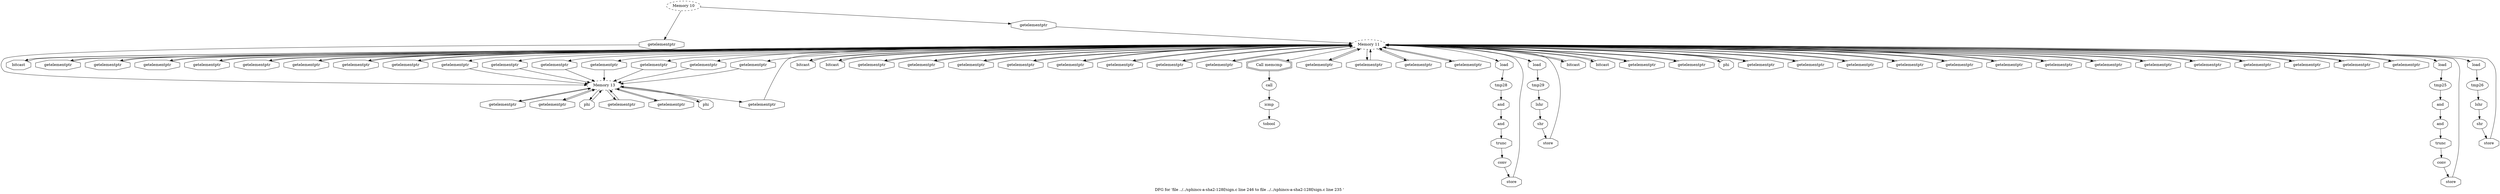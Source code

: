 digraph "DFG for 'file ../../sphincs-a-sha2-128f/sign.c line 246 to file ../../sphincs-a-sha2-128f/sign.c line 235 '  "{
label="DFG for 'file ../../sphincs-a-sha2-128f/sign.c line 246 to file ../../sphincs-a-sha2-128f/sign.c line 235 ' ";
node_495[shape=ellipse,style=dashed,label="Memory 11"]
node_543[shape=octagon,style=solid,label="bitcast"]
"node_495"->"node_543"
node_546[shape=octagon,style=solid,label="getelementptr"]
"node_495"->"node_546"
node_544[shape=octagon,style=solid,label="getelementptr"]
"node_495"->"node_544"
node_549[shape=octagon,style=solid,label="getelementptr"]
"node_495"->"node_549"
node_550[shape=octagon,style=solid,label="getelementptr"]
"node_495"->"node_550"
node_551[shape=octagon,style=solid,label="getelementptr"]
"node_495"->"node_551"
node_545[shape=octagon,style=solid,label="getelementptr"]
"node_495"->"node_545"
node_547[shape=octagon,style=solid,label="getelementptr"]
"node_495"->"node_547"
node_548[shape=octagon,style=solid,label="getelementptr"]
"node_495"->"node_548"
node_502[shape=octagon,style=solid,label="getelementptr"]
"node_495"->"node_502"
node_503[shape=octagon,style=solid,label="bitcast"]
"node_495"->"node_503"
node_504[shape=octagon,style=solid,label="bitcast"]
"node_495"->"node_504"
node_505[shape=octagon,style=solid,label="getelementptr"]
"node_495"->"node_505"
node_506[shape=octagon,style=solid,label="getelementptr"]
"node_495"->"node_506"
node_507[shape=octagon,style=solid,label="getelementptr"]
"node_495"->"node_507"
node_508[shape=octagon,style=solid,label="getelementptr"]
"node_495"->"node_508"
node_509[shape=octagon,style=solid,label="getelementptr"]
"node_495"->"node_509"
node_511[shape=octagon,style=solid,label="getelementptr"]
"node_495"->"node_511"
node_512[shape=octagon,style=solid,label="getelementptr"]
"node_495"->"node_512"
node_516[shape=octagon,style=solid,label="getelementptr"]
"node_495"->"node_516"
node_517[shape=octagon,style=solid,label="getelementptr"]
"node_495"->"node_517"
node_519[shape=doubleoctagon,style=solid,label="Call memcmp"]
"node_495"->"node_519"
node_520[shape=octagon,style=solid,label="getelementptr"]
"node_495"->"node_520"
node_521[shape=octagon,style=solid,label="getelementptr"]
"node_495"->"node_521"
node_522[shape=octagon,style=solid,label="getelementptr"]
"node_495"->"node_522"
node_523[shape=octagon,style=solid,label="getelementptr"]
"node_495"->"node_523"
node_524[shape=octagon,style=solid,label="getelementptr"]
"node_495"->"node_524"
node_525[shape=octagon,style=solid,label="getelementptr"]
"node_495"->"node_525"
node_526[shape=octagon,style=solid,label="getelementptr"]
"node_495"->"node_526"
node_528[shape=octagon,style=solid,label="getelementptr"]
"node_495"->"node_528"
node_529[shape=octagon,style=solid,label="getelementptr"]
"node_495"->"node_529"
node_531[shape=octagon,style=solid,label="load"]
"node_495"->"node_531"
node_538[shape=octagon,style=solid,label="load"]
"node_495"->"node_538"
node_541[shape=octagon,style=solid,label="bitcast"]
"node_495"->"node_541"
node_542[shape=octagon,style=solid,label="bitcast"]
"node_495"->"node_542"
node_552[shape=octagon,style=solid,label="getelementptr"]
"node_495"->"node_552"
node_553[shape=octagon,style=solid,label="getelementptr"]
"node_495"->"node_553"
node_554[shape=octagon,style=solid,label="phi"]
"node_495"->"node_554"
node_555[shape=octagon,style=solid,label="getelementptr"]
"node_495"->"node_555"
node_556[shape=octagon,style=solid,label="getelementptr"]
"node_495"->"node_556"
node_557[shape=octagon,style=solid,label="getelementptr"]
"node_495"->"node_557"
node_558[shape=octagon,style=solid,label="getelementptr"]
"node_495"->"node_558"
node_559[shape=octagon,style=solid,label="getelementptr"]
"node_495"->"node_559"
node_560[shape=octagon,style=solid,label="getelementptr"]
"node_495"->"node_560"
node_561[shape=octagon,style=solid,label="getelementptr"]
"node_495"->"node_561"
node_562[shape=octagon,style=solid,label="getelementptr"]
"node_495"->"node_562"
node_563[shape=octagon,style=solid,label="getelementptr"]
"node_495"->"node_563"
node_564[shape=octagon,style=solid,label="getelementptr"]
"node_495"->"node_564"
node_565[shape=octagon,style=solid,label="getelementptr"]
"node_495"->"node_565"
node_566[shape=octagon,style=solid,label="getelementptr"]
"node_495"->"node_566"
node_567[shape=octagon,style=solid,label="getelementptr"]
"node_495"->"node_567"
node_568[shape=octagon,style=solid,label="getelementptr"]
"node_495"->"node_568"
node_570[shape=octagon,style=solid,label="load"]
"node_495"->"node_570"
node_577[shape=octagon,style=solid,label="load"]
"node_495"->"node_577"
"node_543"->"node_495"
node_496[shape=ellipse,style=dashed,label="Memory 13"]
node_510[shape=octagon,style=solid,label="getelementptr"]
"node_496"->"node_510"
node_513[shape=octagon,style=solid,label="getelementptr"]
"node_496"->"node_513"
node_514[shape=octagon,style=solid,label="phi"]
"node_496"->"node_514"
node_515[shape=octagon,style=solid,label="getelementptr"]
"node_496"->"node_515"
node_527[shape=octagon,style=solid,label="getelementptr"]
"node_496"->"node_527"
node_540[shape=octagon,style=solid,label="getelementptr"]
"node_496"->"node_540"
node_583[shape=octagon,style=solid,label="phi"]
"node_496"->"node_583"
"node_546"->"node_495"
"node_544"->"node_495"
"node_549"->"node_495"
"node_550"->"node_495"
"node_551"->"node_495"
"node_545"->"node_495"
"node_547"->"node_495"
"node_548"->"node_495"
node_497[shape=octagon,style=solid,label="getelementptr"]
"node_497"->"node_495"
node_498[shape=ellipse,style=dashed,label="Memory 10"]
"node_498"->"node_497"
node_499[shape=octagon,style=solid,label="getelementptr"]
"node_498"->"node_499"
"node_499"->"node_496"
node_500[shape=octagon,style=solid,label="lshr"]
node_539[shape=ellipse,style=solid,label="shr"]
"node_500"->"node_539"
node_501[shape=octagon,style=solid,label="store"]
"node_501"->"node_495"
"node_502"->"node_496"
"node_503"->"node_495"
"node_504"->"node_495"
"node_505"->"node_495"
"node_506"->"node_495"
"node_507"->"node_495"
"node_508"->"node_495"
"node_509"->"node_495"
"node_510"->"node_496"
"node_511"->"node_495"
"node_512"->"node_495"
"node_513"->"node_496"
"node_514"->"node_496"
"node_515"->"node_496"
"node_516"->"node_496"
"node_517"->"node_495"
node_518[shape=ellipse,style=solid,label="call"]
node_582[shape=octagon,style=solid,label="icmp"]
"node_518"->"node_582"
"node_519"->"node_518"
"node_520"->"node_495"
"node_521"->"node_495"
"node_522"->"node_495"
"node_523"->"node_495"
"node_524"->"node_496"
"node_525"->"node_496"
"node_526"->"node_496"
"node_527"->"node_496"
"node_528"->"node_496"
"node_529"->"node_496"
node_530[shape=ellipse,style=solid,label="tmp28"]
node_533[shape=octagon,style=solid,label="and"]
"node_530"->"node_533"
"node_531"->"node_530"
node_532[shape=ellipse,style=solid,label="and"]
node_535[shape=octagon,style=solid,label="trunc"]
"node_532"->"node_535"
"node_533"->"node_532"
node_534[shape=ellipse,style=solid,label="conv"]
node_536[shape=octagon,style=solid,label="store"]
"node_534"->"node_536"
"node_535"->"node_534"
"node_536"->"node_495"
node_537[shape=ellipse,style=solid,label="tmp29"]
"node_537"->"node_500"
"node_538"->"node_537"
"node_539"->"node_501"
"node_540"->"node_495"
"node_541"->"node_495"
"node_542"->"node_495"
"node_552"->"node_495"
"node_553"->"node_495"
"node_554"->"node_495"
"node_555"->"node_495"
"node_556"->"node_495"
"node_557"->"node_495"
"node_558"->"node_495"
"node_559"->"node_495"
"node_560"->"node_495"
"node_561"->"node_495"
"node_562"->"node_495"
"node_563"->"node_495"
"node_564"->"node_495"
"node_565"->"node_495"
"node_566"->"node_495"
"node_567"->"node_495"
"node_568"->"node_495"
node_569[shape=ellipse,style=solid,label="tmp25"]
node_572[shape=octagon,style=solid,label="and"]
"node_569"->"node_572"
"node_570"->"node_569"
node_571[shape=ellipse,style=solid,label="and"]
node_574[shape=octagon,style=solid,label="trunc"]
"node_571"->"node_574"
"node_572"->"node_571"
node_573[shape=ellipse,style=solid,label="conv"]
node_575[shape=octagon,style=solid,label="store"]
"node_573"->"node_575"
"node_574"->"node_573"
"node_575"->"node_495"
node_576[shape=ellipse,style=solid,label="tmp26"]
node_579[shape=octagon,style=solid,label="lshr"]
"node_576"->"node_579"
"node_577"->"node_576"
node_578[shape=ellipse,style=solid,label="shr"]
node_580[shape=octagon,style=solid,label="store"]
"node_578"->"node_580"
"node_579"->"node_578"
"node_580"->"node_495"
node_581[shape=ellipse,style=solid,label="tobool"]
"node_582"->"node_581"
"node_583"->"node_496"
}

